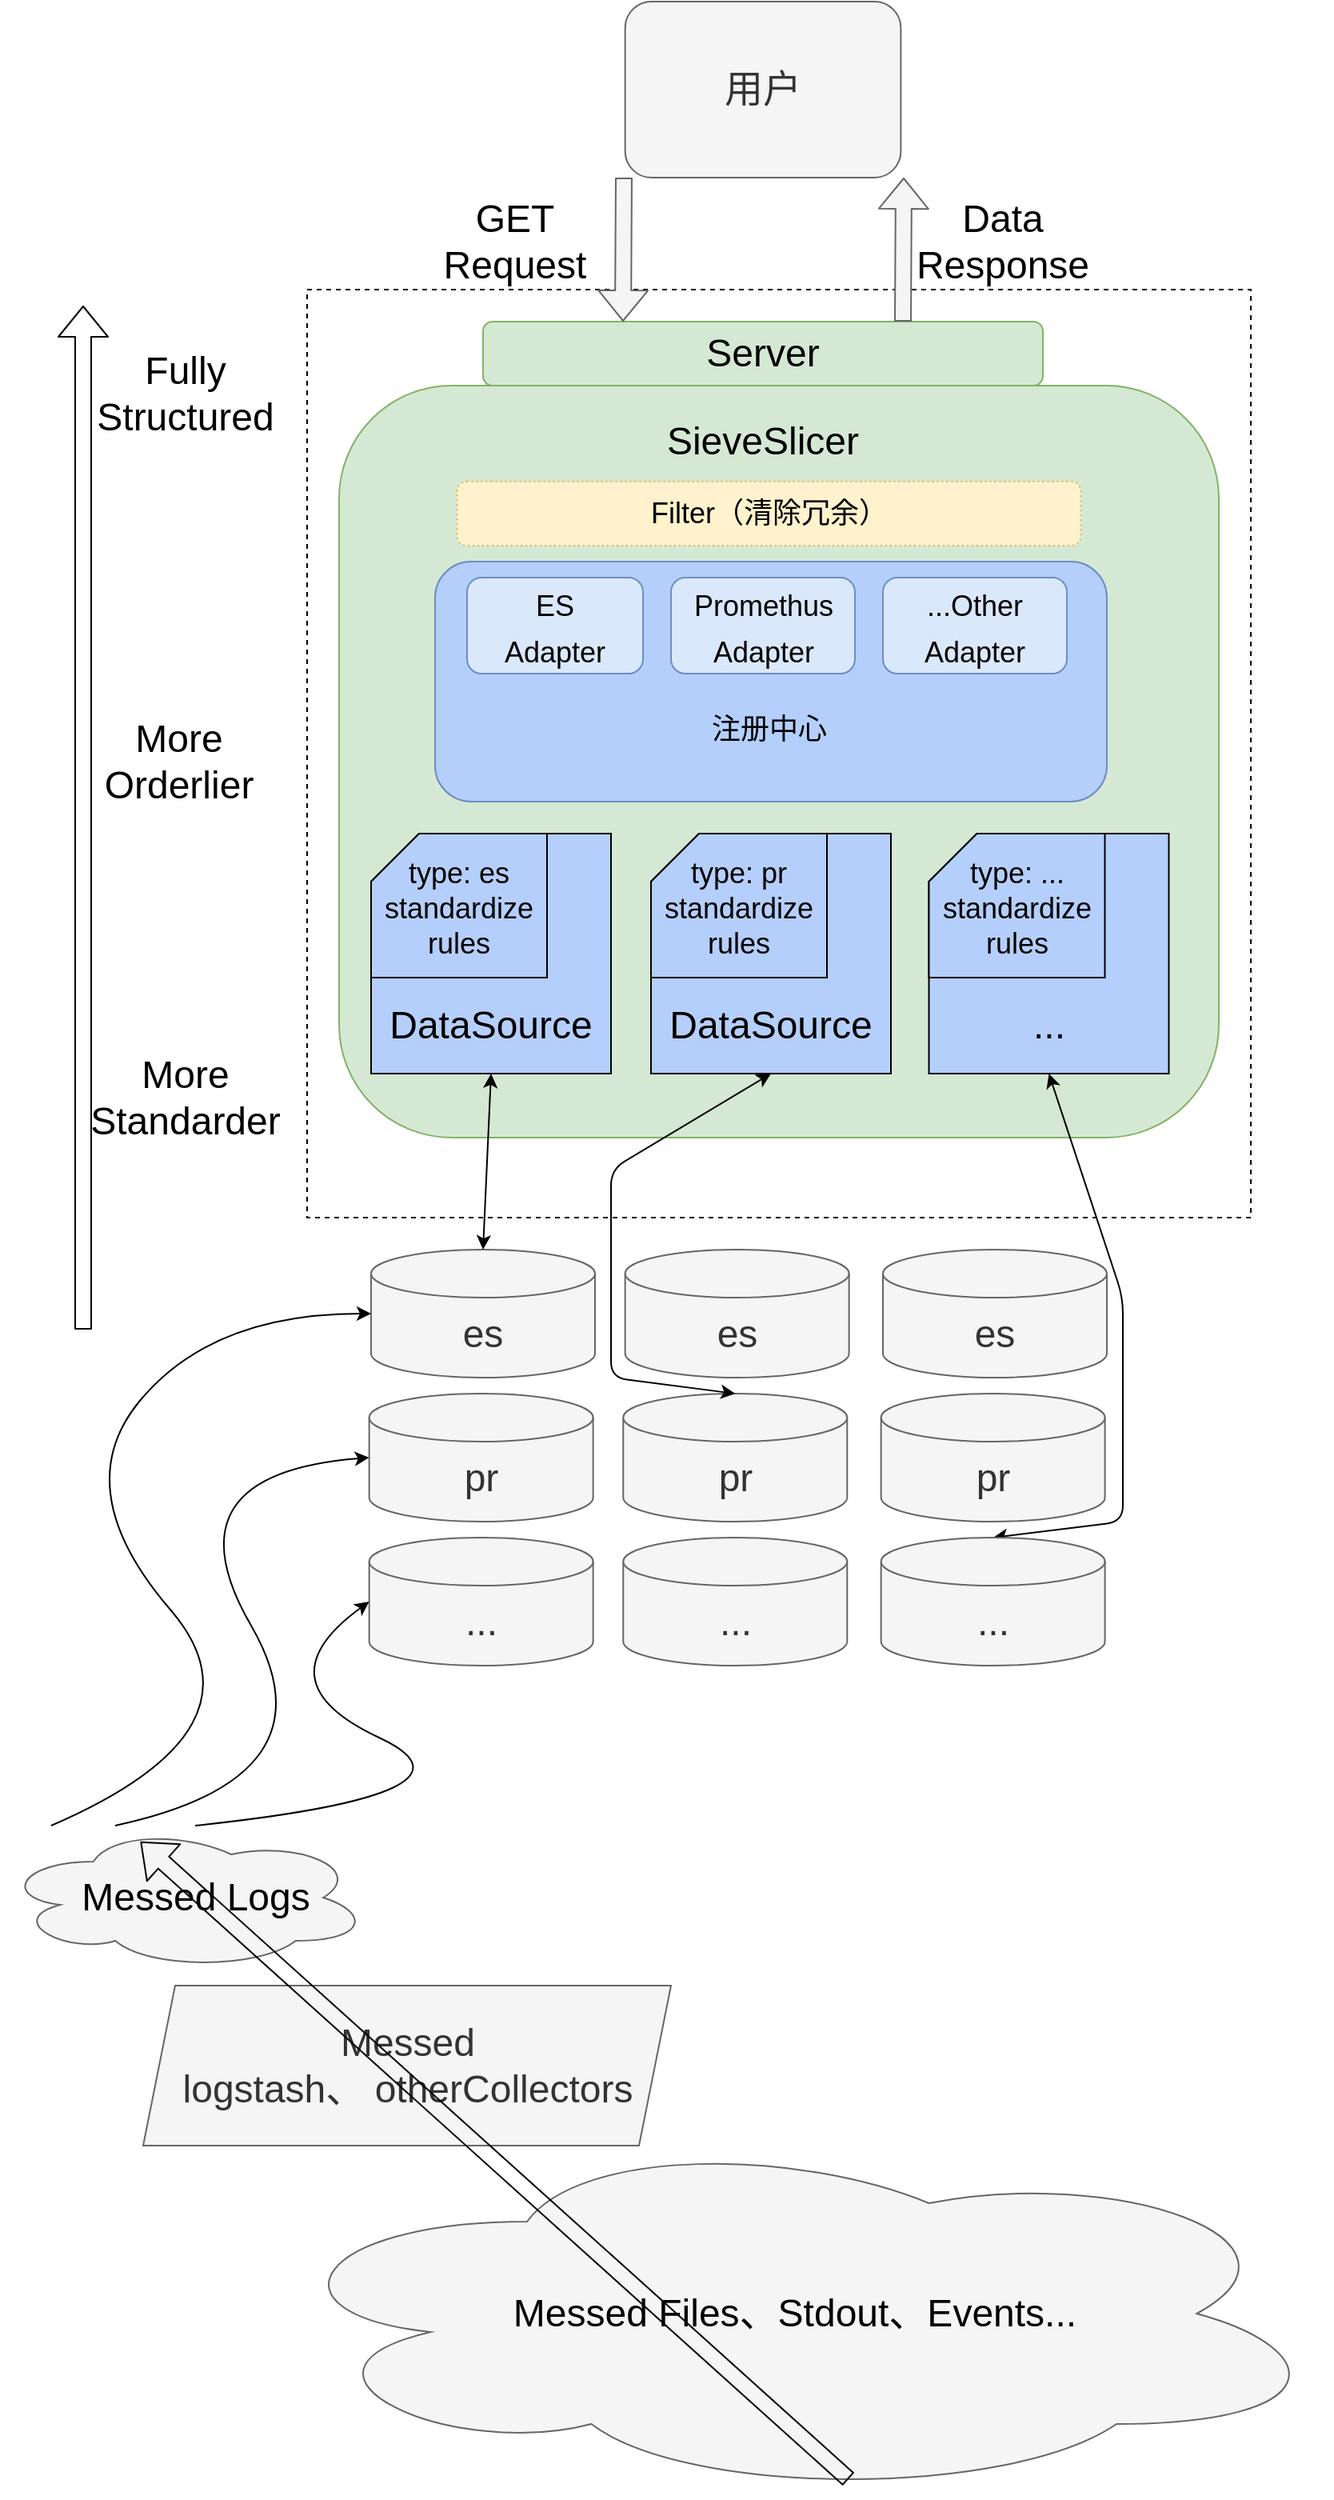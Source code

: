 <mxfile version="20.4.0" type="github">
  <diagram id="U9NmqQDuDl-t8x4wuWcX" name="第 1 页">
    <mxGraphModel dx="1940" dy="808" grid="1" gridSize="10" guides="1" tooltips="1" connect="1" arrows="1" fold="1" page="1" pageScale="1" pageWidth="827" pageHeight="1169" math="0" shadow="0">
      <root>
        <mxCell id="0" />
        <mxCell id="1" parent="0" />
        <mxCell id="QtSlfCLcQnxm3HbXBIQQ-2" value="用户" style="rounded=1;whiteSpace=wrap;html=1;fontSize=24;fillColor=#f5f5f5;fontColor=#333333;strokeColor=#666666;" parent="1" vertex="1">
          <mxGeometry x="378.82" y="50" width="172.37" height="110" as="geometry" />
        </mxCell>
        <mxCell id="QtSlfCLcQnxm3HbXBIQQ-3" value="" style="rounded=0;whiteSpace=wrap;html=1;fontSize=24;dashed=1;" parent="1" vertex="1">
          <mxGeometry x="180" y="230" width="590" height="580" as="geometry" />
        </mxCell>
        <mxCell id="QtSlfCLcQnxm3HbXBIQQ-6" value="GET Request" style="text;html=1;strokeColor=none;fillColor=none;align=center;verticalAlign=middle;whiteSpace=wrap;rounded=0;dashed=1;fontSize=24;" parent="1" vertex="1">
          <mxGeometry x="250" y="180" width="120" height="40" as="geometry" />
        </mxCell>
        <mxCell id="QtSlfCLcQnxm3HbXBIQQ-8" value="Data Response" style="text;html=1;strokeColor=none;fillColor=none;align=center;verticalAlign=middle;whiteSpace=wrap;rounded=0;dashed=1;fontSize=24;" parent="1" vertex="1">
          <mxGeometry x="545" y="170" width="140" height="60" as="geometry" />
        </mxCell>
        <mxCell id="QtSlfCLcQnxm3HbXBIQQ-9" value="" style="rounded=1;whiteSpace=wrap;html=1;fontSize=24;fillColor=#d5e8d4;strokeColor=#82b366;" parent="1" vertex="1">
          <mxGeometry x="200" y="290" width="550" height="470" as="geometry" />
        </mxCell>
        <mxCell id="6QyrNbSfhjnE2aK0devJ-2" value="SieveSlicer" style="text;html=1;strokeColor=none;fillColor=none;align=center;verticalAlign=middle;whiteSpace=wrap;rounded=0;dashed=1;fontSize=24;" parent="1" vertex="1">
          <mxGeometry x="395" y="310" width="140" height="30" as="geometry" />
        </mxCell>
        <mxCell id="Mw7In8H4w5vTyK6ZN-GI-3" value="" style="rounded=1;whiteSpace=wrap;html=1;fillColor=#B5CFFC;strokeColor=#6c8ebf;" vertex="1" parent="1">
          <mxGeometry x="260" y="400" width="420" height="150" as="geometry" />
        </mxCell>
        <mxCell id="6QyrNbSfhjnE2aK0devJ-5" value="&lt;font style=&quot;font-size: 18px;&quot;&gt;...Other&lt;br&gt;Adapter&lt;br&gt;&lt;/font&gt;" style="rounded=1;whiteSpace=wrap;html=1;fontSize=24;fillColor=#dae8fc;strokeColor=#6c8ebf;" parent="1" vertex="1">
          <mxGeometry x="540" y="410" width="115" height="60" as="geometry" />
        </mxCell>
        <mxCell id="6QyrNbSfhjnE2aK0devJ-6" value="Filter（清除冗余）" style="rounded=1;whiteSpace=wrap;html=1;fontSize=18;fillColor=#fff2cc;strokeColor=#d6b656;dashed=1;dashPattern=1 2;" parent="1" vertex="1">
          <mxGeometry x="273.75" y="350" width="390" height="40" as="geometry" />
        </mxCell>
        <mxCell id="6QyrNbSfhjnE2aK0devJ-4" value="&lt;font style=&quot;font-size: 18px;&quot;&gt;Promethus&lt;br&gt;Adapter&lt;br&gt;&lt;/font&gt;" style="rounded=1;whiteSpace=wrap;html=1;fontSize=24;fillColor=#dae8fc;strokeColor=#6c8ebf;" parent="1" vertex="1">
          <mxGeometry x="407.5" y="410" width="115" height="60" as="geometry" />
        </mxCell>
        <mxCell id="6QyrNbSfhjnE2aK0devJ-3" value="&lt;font style=&quot;font-size: 18px;&quot;&gt;ES &lt;br&gt;Adapter&lt;/font&gt;" style="rounded=1;whiteSpace=wrap;html=1;fontSize=24;fillColor=#dae8fc;strokeColor=#6c8ebf;" parent="1" vertex="1">
          <mxGeometry x="280" y="410" width="110" height="60" as="geometry" />
        </mxCell>
        <mxCell id="Mw7In8H4w5vTyK6ZN-GI-4" value="注册中心" style="text;html=1;strokeColor=none;fillColor=none;align=center;verticalAlign=middle;whiteSpace=wrap;rounded=0;fontSize=18;" vertex="1" parent="1">
          <mxGeometry x="418.75" y="490" width="100" height="30" as="geometry" />
        </mxCell>
        <mxCell id="Mw7In8H4w5vTyK6ZN-GI-19" value="" style="group" vertex="1" connectable="0" parent="1">
          <mxGeometry x="220" y="570" width="150" height="150" as="geometry" />
        </mxCell>
        <mxCell id="Mw7In8H4w5vTyK6ZN-GI-17" value="" style="shape=card;whiteSpace=wrap;html=1;fontSize=10;fillColor=#B5CFFC;" vertex="1" parent="Mw7In8H4w5vTyK6ZN-GI-19">
          <mxGeometry width="150" height="150" as="geometry" />
        </mxCell>
        <mxCell id="Mw7In8H4w5vTyK6ZN-GI-11" value="" style="group" vertex="1" connectable="0" parent="Mw7In8H4w5vTyK6ZN-GI-19">
          <mxGeometry width="110" height="90" as="geometry" />
        </mxCell>
        <mxCell id="Mw7In8H4w5vTyK6ZN-GI-5" value="" style="shape=card;whiteSpace=wrap;html=1;fontSize=18;fillColor=#B5CFFC;" vertex="1" parent="Mw7In8H4w5vTyK6ZN-GI-11">
          <mxGeometry width="110" height="90" as="geometry" />
        </mxCell>
        <mxCell id="Mw7In8H4w5vTyK6ZN-GI-6" value="type: es" style="text;html=1;strokeColor=none;fillColor=none;align=center;verticalAlign=middle;whiteSpace=wrap;rounded=0;fontSize=18;" vertex="1" parent="Mw7In8H4w5vTyK6ZN-GI-11">
          <mxGeometry x="15" y="10" width="80" height="30" as="geometry" />
        </mxCell>
        <mxCell id="Mw7In8H4w5vTyK6ZN-GI-9" value="standardize&lt;br&gt;rules" style="text;html=1;strokeColor=none;fillColor=none;align=center;verticalAlign=middle;whiteSpace=wrap;rounded=0;fontSize=18;" vertex="1" parent="Mw7In8H4w5vTyK6ZN-GI-11">
          <mxGeometry y="25" width="110" height="65" as="geometry" />
        </mxCell>
        <mxCell id="Mw7In8H4w5vTyK6ZN-GI-18" value="DataSource" style="text;html=1;strokeColor=none;fillColor=none;align=center;verticalAlign=middle;whiteSpace=wrap;rounded=0;fontSize=24;" vertex="1" parent="Mw7In8H4w5vTyK6ZN-GI-19">
          <mxGeometry y="100" width="150" height="40" as="geometry" />
        </mxCell>
        <mxCell id="Mw7In8H4w5vTyK6ZN-GI-27" value="" style="group" vertex="1" connectable="0" parent="1">
          <mxGeometry x="395" y="570" width="150" height="150" as="geometry" />
        </mxCell>
        <mxCell id="Mw7In8H4w5vTyK6ZN-GI-28" value="" style="shape=card;whiteSpace=wrap;html=1;fontSize=10;fillColor=#B5CFFC;" vertex="1" parent="Mw7In8H4w5vTyK6ZN-GI-27">
          <mxGeometry width="150" height="150" as="geometry" />
        </mxCell>
        <mxCell id="Mw7In8H4w5vTyK6ZN-GI-29" value="" style="group" vertex="1" connectable="0" parent="Mw7In8H4w5vTyK6ZN-GI-27">
          <mxGeometry width="110" height="90" as="geometry" />
        </mxCell>
        <mxCell id="Mw7In8H4w5vTyK6ZN-GI-30" value="" style="shape=card;whiteSpace=wrap;html=1;fontSize=18;fillColor=#B5CFFC;" vertex="1" parent="Mw7In8H4w5vTyK6ZN-GI-29">
          <mxGeometry width="110" height="90" as="geometry" />
        </mxCell>
        <mxCell id="Mw7In8H4w5vTyK6ZN-GI-31" value="type: pr" style="text;html=1;strokeColor=none;fillColor=none;align=center;verticalAlign=middle;whiteSpace=wrap;rounded=0;fontSize=18;" vertex="1" parent="Mw7In8H4w5vTyK6ZN-GI-29">
          <mxGeometry x="15" y="10" width="80" height="30" as="geometry" />
        </mxCell>
        <mxCell id="Mw7In8H4w5vTyK6ZN-GI-32" value="standardize&lt;br&gt;rules" style="text;html=1;strokeColor=none;fillColor=none;align=center;verticalAlign=middle;whiteSpace=wrap;rounded=0;fontSize=18;" vertex="1" parent="Mw7In8H4w5vTyK6ZN-GI-29">
          <mxGeometry y="25" width="110" height="65" as="geometry" />
        </mxCell>
        <mxCell id="Mw7In8H4w5vTyK6ZN-GI-33" value="DataSource" style="text;html=1;strokeColor=none;fillColor=none;align=center;verticalAlign=middle;whiteSpace=wrap;rounded=0;fontSize=24;" vertex="1" parent="Mw7In8H4w5vTyK6ZN-GI-27">
          <mxGeometry y="100" width="150" height="40" as="geometry" />
        </mxCell>
        <mxCell id="Mw7In8H4w5vTyK6ZN-GI-34" value="" style="group" vertex="1" connectable="0" parent="1">
          <mxGeometry x="568.75" y="570" width="150" height="150" as="geometry" />
        </mxCell>
        <mxCell id="Mw7In8H4w5vTyK6ZN-GI-35" value="" style="shape=card;whiteSpace=wrap;html=1;fontSize=10;fillColor=#B5CFFC;" vertex="1" parent="Mw7In8H4w5vTyK6ZN-GI-34">
          <mxGeometry width="150" height="150" as="geometry" />
        </mxCell>
        <mxCell id="Mw7In8H4w5vTyK6ZN-GI-36" value="" style="group" vertex="1" connectable="0" parent="Mw7In8H4w5vTyK6ZN-GI-34">
          <mxGeometry width="110" height="90" as="geometry" />
        </mxCell>
        <mxCell id="Mw7In8H4w5vTyK6ZN-GI-37" value="" style="shape=card;whiteSpace=wrap;html=1;fontSize=18;fillColor=#B5CFFC;" vertex="1" parent="Mw7In8H4w5vTyK6ZN-GI-36">
          <mxGeometry width="110" height="90" as="geometry" />
        </mxCell>
        <mxCell id="Mw7In8H4w5vTyK6ZN-GI-38" value="type: ..." style="text;html=1;strokeColor=none;fillColor=none;align=center;verticalAlign=middle;whiteSpace=wrap;rounded=0;fontSize=18;" vertex="1" parent="Mw7In8H4w5vTyK6ZN-GI-36">
          <mxGeometry x="15" y="10" width="80" height="30" as="geometry" />
        </mxCell>
        <mxCell id="Mw7In8H4w5vTyK6ZN-GI-39" value="standardize&lt;br&gt;rules" style="text;html=1;strokeColor=none;fillColor=none;align=center;verticalAlign=middle;whiteSpace=wrap;rounded=0;fontSize=18;" vertex="1" parent="Mw7In8H4w5vTyK6ZN-GI-36">
          <mxGeometry y="25" width="110" height="65" as="geometry" />
        </mxCell>
        <mxCell id="Mw7In8H4w5vTyK6ZN-GI-40" value="..." style="text;html=1;strokeColor=none;fillColor=none;align=center;verticalAlign=middle;whiteSpace=wrap;rounded=0;fontSize=24;" vertex="1" parent="Mw7In8H4w5vTyK6ZN-GI-34">
          <mxGeometry y="100" width="150" height="40" as="geometry" />
        </mxCell>
        <mxCell id="Mw7In8H4w5vTyK6ZN-GI-42" value="Server" style="rounded=1;whiteSpace=wrap;html=1;fontSize=24;fillColor=#d5e8d4;strokeColor=#82b366;" vertex="1" parent="1">
          <mxGeometry x="290" y="250" width="350" height="40" as="geometry" />
        </mxCell>
        <mxCell id="Mw7In8H4w5vTyK6ZN-GI-43" value="" style="shape=flexArrow;endArrow=classic;html=1;rounded=1;fontSize=24;entryX=0.25;entryY=0;entryDx=0;entryDy=0;fillColor=#f5f5f5;strokeColor=#666666;" edge="1" parent="1" target="Mw7In8H4w5vTyK6ZN-GI-42">
          <mxGeometry width="50" height="50" relative="1" as="geometry">
            <mxPoint x="378" y="160" as="sourcePoint" />
            <mxPoint x="350" y="170" as="targetPoint" />
          </mxGeometry>
        </mxCell>
        <mxCell id="Mw7In8H4w5vTyK6ZN-GI-44" value="" style="shape=flexArrow;endArrow=classic;html=1;rounded=1;fontSize=24;exitX=0.75;exitY=0;exitDx=0;exitDy=0;fillColor=#f5f5f5;strokeColor=#666666;" edge="1" parent="1" source="Mw7In8H4w5vTyK6ZN-GI-42">
          <mxGeometry width="50" height="50" relative="1" as="geometry">
            <mxPoint x="568.88" y="120" as="sourcePoint" />
            <mxPoint x="553" y="160" as="targetPoint" />
          </mxGeometry>
        </mxCell>
        <mxCell id="Mw7In8H4w5vTyK6ZN-GI-45" value="es" style="shape=cylinder3;whiteSpace=wrap;html=1;boundedLbl=1;backgroundOutline=1;size=15;fontSize=24;fillColor=#f5f5f5;fontColor=#333333;strokeColor=#666666;" vertex="1" parent="1">
          <mxGeometry x="220" y="830" width="140" height="80" as="geometry" />
        </mxCell>
        <mxCell id="Mw7In8H4w5vTyK6ZN-GI-46" value="es" style="shape=cylinder3;whiteSpace=wrap;html=1;boundedLbl=1;backgroundOutline=1;size=15;fontSize=24;fillColor=#f5f5f5;fontColor=#333333;strokeColor=#666666;" vertex="1" parent="1">
          <mxGeometry x="378.82" y="830" width="140" height="80" as="geometry" />
        </mxCell>
        <mxCell id="Mw7In8H4w5vTyK6ZN-GI-47" value="es" style="shape=cylinder3;whiteSpace=wrap;html=1;boundedLbl=1;backgroundOutline=1;size=15;fontSize=24;fillColor=#f5f5f5;fontColor=#333333;strokeColor=#666666;" vertex="1" parent="1">
          <mxGeometry x="540" y="830" width="140" height="80" as="geometry" />
        </mxCell>
        <mxCell id="Mw7In8H4w5vTyK6ZN-GI-48" value="pr" style="shape=cylinder3;whiteSpace=wrap;html=1;boundedLbl=1;backgroundOutline=1;size=15;fontSize=24;fillColor=#f5f5f5;fontColor=#333333;strokeColor=#666666;" vertex="1" parent="1">
          <mxGeometry x="218.82" y="920" width="140" height="80" as="geometry" />
        </mxCell>
        <mxCell id="Mw7In8H4w5vTyK6ZN-GI-49" value="pr" style="shape=cylinder3;whiteSpace=wrap;html=1;boundedLbl=1;backgroundOutline=1;size=15;fontSize=24;fillColor=#f5f5f5;fontColor=#333333;strokeColor=#666666;" vertex="1" parent="1">
          <mxGeometry x="377.64" y="920" width="140" height="80" as="geometry" />
        </mxCell>
        <mxCell id="Mw7In8H4w5vTyK6ZN-GI-50" value="pr" style="shape=cylinder3;whiteSpace=wrap;html=1;boundedLbl=1;backgroundOutline=1;size=15;fontSize=24;fillColor=#f5f5f5;fontColor=#333333;strokeColor=#666666;" vertex="1" parent="1">
          <mxGeometry x="538.82" y="920" width="140" height="80" as="geometry" />
        </mxCell>
        <mxCell id="Mw7In8H4w5vTyK6ZN-GI-51" value="" style="curved=1;endArrow=classic;html=1;rounded=1;fontSize=24;entryX=0;entryY=0.5;entryDx=0;entryDy=0;entryPerimeter=0;" edge="1" parent="1" target="Mw7In8H4w5vTyK6ZN-GI-48">
          <mxGeometry width="50" height="50" relative="1" as="geometry">
            <mxPoint x="60" y="1190" as="sourcePoint" />
            <mxPoint x="140" y="1050" as="targetPoint" />
            <Array as="points">
              <mxPoint x="200" y="1160" />
              <mxPoint x="90" y="970" />
            </Array>
          </mxGeometry>
        </mxCell>
        <mxCell id="Mw7In8H4w5vTyK6ZN-GI-54" value="" style="curved=1;endArrow=classic;html=1;rounded=1;fontSize=24;entryX=0;entryY=0.5;entryDx=0;entryDy=0;entryPerimeter=0;" edge="1" parent="1" target="Mw7In8H4w5vTyK6ZN-GI-45">
          <mxGeometry width="50" height="50" relative="1" as="geometry">
            <mxPoint x="20" y="1190" as="sourcePoint" />
            <mxPoint x="158.82" y="950" as="targetPoint" />
            <Array as="points">
              <mxPoint x="159" y="1130" />
              <mxPoint x="30" y="980" />
              <mxPoint x="120" y="870" />
            </Array>
          </mxGeometry>
        </mxCell>
        <mxCell id="Mw7In8H4w5vTyK6ZN-GI-55" value="" style="endArrow=classic;startArrow=classic;html=1;rounded=1;fontSize=24;entryX=0.5;entryY=1;entryDx=0;entryDy=0;entryPerimeter=0;exitX=0.5;exitY=0;exitDx=0;exitDy=0;exitPerimeter=0;" edge="1" parent="1" source="Mw7In8H4w5vTyK6ZN-GI-45" target="Mw7In8H4w5vTyK6ZN-GI-17">
          <mxGeometry width="50" height="50" relative="1" as="geometry">
            <mxPoint x="370" y="720" as="sourcePoint" />
            <mxPoint x="420" y="670" as="targetPoint" />
          </mxGeometry>
        </mxCell>
        <mxCell id="Mw7In8H4w5vTyK6ZN-GI-56" value="" style="endArrow=classic;startArrow=classic;html=1;rounded=1;fontSize=24;exitX=0.5;exitY=0;exitDx=0;exitDy=0;exitPerimeter=0;entryX=0.5;entryY=1;entryDx=0;entryDy=0;entryPerimeter=0;" edge="1" parent="1" source="Mw7In8H4w5vTyK6ZN-GI-49" target="Mw7In8H4w5vTyK6ZN-GI-28">
          <mxGeometry width="50" height="50" relative="1" as="geometry">
            <mxPoint x="370" y="720" as="sourcePoint" />
            <mxPoint x="420" y="670" as="targetPoint" />
            <Array as="points">
              <mxPoint x="370" y="910" />
              <mxPoint x="370" y="780" />
            </Array>
          </mxGeometry>
        </mxCell>
        <mxCell id="Mw7In8H4w5vTyK6ZN-GI-57" value="" style="endArrow=classic;startArrow=classic;html=1;rounded=1;fontSize=24;exitX=0.5;exitY=0;exitDx=0;exitDy=0;exitPerimeter=0;entryX=0.5;entryY=1;entryDx=0;entryDy=0;entryPerimeter=0;" edge="1" parent="1" source="Mw7In8H4w5vTyK6ZN-GI-60" target="Mw7In8H4w5vTyK6ZN-GI-35">
          <mxGeometry width="50" height="50" relative="1" as="geometry">
            <mxPoint x="610" y="780" as="sourcePoint" />
            <mxPoint x="660" y="730" as="targetPoint" />
            <Array as="points">
              <mxPoint x="690" y="1000" />
              <mxPoint x="690" y="860" />
            </Array>
          </mxGeometry>
        </mxCell>
        <mxCell id="Mw7In8H4w5vTyK6ZN-GI-58" value="..." style="shape=cylinder3;whiteSpace=wrap;html=1;boundedLbl=1;backgroundOutline=1;size=15;fontSize=24;fillColor=#f5f5f5;fontColor=#333333;strokeColor=#666666;" vertex="1" parent="1">
          <mxGeometry x="218.82" y="1010" width="140" height="80" as="geometry" />
        </mxCell>
        <mxCell id="Mw7In8H4w5vTyK6ZN-GI-59" value="..." style="shape=cylinder3;whiteSpace=wrap;html=1;boundedLbl=1;backgroundOutline=1;size=15;fontSize=24;fillColor=#f5f5f5;fontColor=#333333;strokeColor=#666666;" vertex="1" parent="1">
          <mxGeometry x="377.64" y="1010" width="140" height="80" as="geometry" />
        </mxCell>
        <mxCell id="Mw7In8H4w5vTyK6ZN-GI-60" value="..." style="shape=cylinder3;whiteSpace=wrap;html=1;boundedLbl=1;backgroundOutline=1;size=15;fontSize=24;fillColor=#f5f5f5;fontColor=#333333;strokeColor=#666666;" vertex="1" parent="1">
          <mxGeometry x="538.82" y="1010" width="140" height="80" as="geometry" />
        </mxCell>
        <mxCell id="Mw7In8H4w5vTyK6ZN-GI-61" value="" style="curved=1;endArrow=classic;html=1;rounded=1;fontSize=24;entryX=0;entryY=0.5;entryDx=0;entryDy=0;entryPerimeter=0;" edge="1" parent="1" target="Mw7In8H4w5vTyK6ZN-GI-58">
          <mxGeometry width="50" height="50" relative="1" as="geometry">
            <mxPoint x="110" y="1190" as="sourcePoint" />
            <mxPoint x="140" y="1140" as="targetPoint" />
            <Array as="points">
              <mxPoint x="300" y="1170" />
              <mxPoint x="150" y="1100" />
            </Array>
          </mxGeometry>
        </mxCell>
        <mxCell id="Mw7In8H4w5vTyK6ZN-GI-64" value="Messed&lt;br&gt;logstash、 otherCollectors" style="shape=parallelogram;perimeter=parallelogramPerimeter;whiteSpace=wrap;html=1;fixedSize=1;fontSize=24;fillColor=#f5f5f5;fontColor=#333333;strokeColor=#666666;size=20;" vertex="1" parent="1">
          <mxGeometry x="77.5" y="1290" width="330" height="100" as="geometry" />
        </mxCell>
        <mxCell id="Mw7In8H4w5vTyK6ZN-GI-66" value="&lt;span style=&quot;color: rgb(0, 0, 0);&quot;&gt;Messed Files、Stdout、Events...&lt;/span&gt;" style="ellipse;shape=cloud;whiteSpace=wrap;html=1;fontSize=24;fillColor=#f5f5f5;fontColor=#333333;strokeColor=#666666;" vertex="1" parent="1">
          <mxGeometry x="150" y="1380" width="670" height="230" as="geometry" />
        </mxCell>
        <mxCell id="Mw7In8H4w5vTyK6ZN-GI-67" value="" style="ellipse;shape=cloud;whiteSpace=wrap;html=1;fontSize=24;fillColor=#f5f5f5;fontColor=#333333;strokeColor=#666666;" vertex="1" parent="1">
          <mxGeometry x="-11.18" y="1190" width="230" height="90" as="geometry" />
        </mxCell>
        <mxCell id="Mw7In8H4w5vTyK6ZN-GI-63" value="Messed Logs" style="text;html=1;strokeColor=none;fillColor=none;align=center;verticalAlign=middle;whiteSpace=wrap;rounded=0;fontSize=24;" vertex="1" parent="1">
          <mxGeometry x="10" y="1200" width="201.18" height="70" as="geometry" />
        </mxCell>
        <mxCell id="Mw7In8H4w5vTyK6ZN-GI-70" value="" style="shape=flexArrow;endArrow=classic;html=1;rounded=1;fontSize=24;exitX=0.55;exitY=0.95;exitDx=0;exitDy=0;exitPerimeter=0;entryX=0.327;entryY=0.001;entryDx=0;entryDy=0;entryPerimeter=0;" edge="1" parent="1" source="Mw7In8H4w5vTyK6ZN-GI-66" target="Mw7In8H4w5vTyK6ZN-GI-63">
          <mxGeometry width="50" height="50" relative="1" as="geometry">
            <mxPoint x="240" y="1540" as="sourcePoint" />
            <mxPoint x="290" y="1490" as="targetPoint" />
          </mxGeometry>
        </mxCell>
        <mxCell id="Mw7In8H4w5vTyK6ZN-GI-71" value="" style="shape=flexArrow;endArrow=classic;html=1;rounded=1;fontSize=24;" edge="1" parent="1">
          <mxGeometry width="50" height="50" relative="1" as="geometry">
            <mxPoint x="40" y="880" as="sourcePoint" />
            <mxPoint x="40" y="240" as="targetPoint" />
          </mxGeometry>
        </mxCell>
        <mxCell id="Mw7In8H4w5vTyK6ZN-GI-72" value="More Standarder" style="text;html=1;strokeColor=none;fillColor=none;align=center;verticalAlign=middle;whiteSpace=wrap;rounded=0;fontSize=24;" vertex="1" parent="1">
          <mxGeometry x="73.82" y="720" width="60" height="30" as="geometry" />
        </mxCell>
        <mxCell id="Mw7In8H4w5vTyK6ZN-GI-74" value="More Orderlier" style="text;html=1;strokeColor=none;fillColor=none;align=center;verticalAlign=middle;whiteSpace=wrap;rounded=0;fontSize=24;" vertex="1" parent="1">
          <mxGeometry x="70" y="510" width="60" height="30" as="geometry" />
        </mxCell>
        <mxCell id="Mw7In8H4w5vTyK6ZN-GI-75" value="Fully Structured" style="text;html=1;strokeColor=none;fillColor=none;align=center;verticalAlign=middle;whiteSpace=wrap;rounded=0;fontSize=24;" vertex="1" parent="1">
          <mxGeometry x="73.82" y="280" width="60" height="30" as="geometry" />
        </mxCell>
      </root>
    </mxGraphModel>
  </diagram>
</mxfile>
